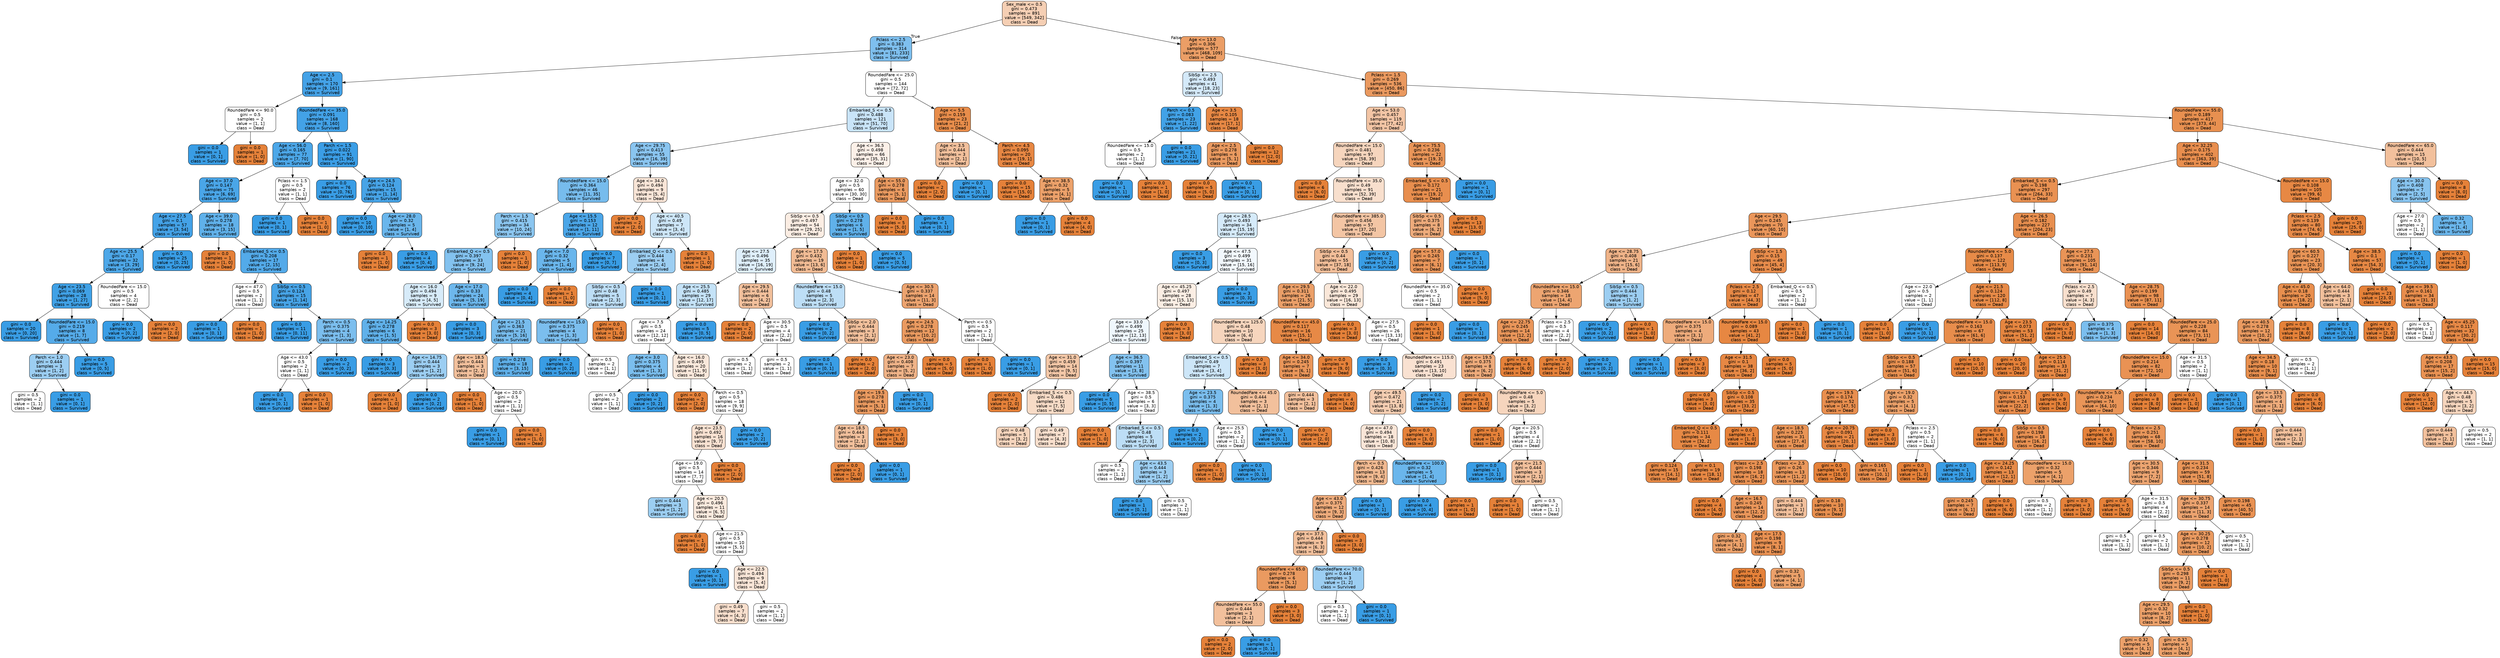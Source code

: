 digraph Tree {
node [shape=box, style="filled, rounded", color="black", fontname=helvetica] ;
edge [fontname=helvetica] ;
0 [label="Sex_male <= 0.5\ngini = 0.473\nsamples = 891\nvalue = [549, 342]\nclass = Dead", fillcolor="#e5813960"] ;
1 [label="Pclass <= 2.5\ngini = 0.383\nsamples = 314\nvalue = [81, 233]\nclass = Survived", fillcolor="#399de5a6"] ;
0 -> 1 [labeldistance=2.5, labelangle=45, headlabel="True"] ;
2 [label="Age <= 2.5\ngini = 0.1\nsamples = 170\nvalue = [9, 161]\nclass = Survived", fillcolor="#399de5f1"] ;
1 -> 2 ;
3 [label="RoundedFare <= 90.0\ngini = 0.5\nsamples = 2\nvalue = [1, 1]\nclass = Dead", fillcolor="#e5813900"] ;
2 -> 3 ;
4 [label="gini = 0.0\nsamples = 1\nvalue = [0, 1]\nclass = Survived", fillcolor="#399de5ff"] ;
3 -> 4 ;
5 [label="gini = 0.0\nsamples = 1\nvalue = [1, 0]\nclass = Dead", fillcolor="#e58139ff"] ;
3 -> 5 ;
6 [label="RoundedFare <= 35.0\ngini = 0.091\nsamples = 168\nvalue = [8, 160]\nclass = Survived", fillcolor="#399de5f2"] ;
2 -> 6 ;
7 [label="Age <= 56.0\ngini = 0.165\nsamples = 77\nvalue = [7, 70]\nclass = Survived", fillcolor="#399de5e6"] ;
6 -> 7 ;
8 [label="Age <= 37.0\ngini = 0.147\nsamples = 75\nvalue = [6, 69]\nclass = Survived", fillcolor="#399de5e9"] ;
7 -> 8 ;
9 [label="Age <= 27.5\ngini = 0.1\nsamples = 57\nvalue = [3, 54]\nclass = Survived", fillcolor="#399de5f1"] ;
8 -> 9 ;
10 [label="Age <= 25.5\ngini = 0.17\nsamples = 32\nvalue = [3, 29]\nclass = Survived", fillcolor="#399de5e5"] ;
9 -> 10 ;
11 [label="Age <= 23.5\ngini = 0.069\nsamples = 28\nvalue = [1, 27]\nclass = Survived", fillcolor="#399de5f6"] ;
10 -> 11 ;
12 [label="gini = 0.0\nsamples = 20\nvalue = [0, 20]\nclass = Survived", fillcolor="#399de5ff"] ;
11 -> 12 ;
13 [label="RoundedFare <= 15.0\ngini = 0.219\nsamples = 8\nvalue = [1, 7]\nclass = Survived", fillcolor="#399de5db"] ;
11 -> 13 ;
14 [label="Parch <= 1.0\ngini = 0.444\nsamples = 3\nvalue = [1, 2]\nclass = Survived", fillcolor="#399de57f"] ;
13 -> 14 ;
15 [label="gini = 0.5\nsamples = 2\nvalue = [1, 1]\nclass = Dead", fillcolor="#e5813900"] ;
14 -> 15 ;
16 [label="gini = 0.0\nsamples = 1\nvalue = [0, 1]\nclass = Survived", fillcolor="#399de5ff"] ;
14 -> 16 ;
17 [label="gini = 0.0\nsamples = 5\nvalue = [0, 5]\nclass = Survived", fillcolor="#399de5ff"] ;
13 -> 17 ;
18 [label="RoundedFare <= 15.0\ngini = 0.5\nsamples = 4\nvalue = [2, 2]\nclass = Dead", fillcolor="#e5813900"] ;
10 -> 18 ;
19 [label="gini = 0.0\nsamples = 2\nvalue = [0, 2]\nclass = Survived", fillcolor="#399de5ff"] ;
18 -> 19 ;
20 [label="gini = 0.0\nsamples = 2\nvalue = [2, 0]\nclass = Dead", fillcolor="#e58139ff"] ;
18 -> 20 ;
21 [label="gini = 0.0\nsamples = 25\nvalue = [0, 25]\nclass = Survived", fillcolor="#399de5ff"] ;
9 -> 21 ;
22 [label="Age <= 39.0\ngini = 0.278\nsamples = 18\nvalue = [3, 15]\nclass = Survived", fillcolor="#399de5cc"] ;
8 -> 22 ;
23 [label="gini = 0.0\nsamples = 1\nvalue = [1, 0]\nclass = Dead", fillcolor="#e58139ff"] ;
22 -> 23 ;
24 [label="Embarked_S <= 0.5\ngini = 0.208\nsamples = 17\nvalue = [2, 15]\nclass = Survived", fillcolor="#399de5dd"] ;
22 -> 24 ;
25 [label="Age <= 47.0\ngini = 0.5\nsamples = 2\nvalue = [1, 1]\nclass = Dead", fillcolor="#e5813900"] ;
24 -> 25 ;
26 [label="gini = 0.0\nsamples = 1\nvalue = [0, 1]\nclass = Survived", fillcolor="#399de5ff"] ;
25 -> 26 ;
27 [label="gini = 0.0\nsamples = 1\nvalue = [1, 0]\nclass = Dead", fillcolor="#e58139ff"] ;
25 -> 27 ;
28 [label="SibSp <= 0.5\ngini = 0.124\nsamples = 15\nvalue = [1, 14]\nclass = Survived", fillcolor="#399de5ed"] ;
24 -> 28 ;
29 [label="gini = 0.0\nsamples = 11\nvalue = [0, 11]\nclass = Survived", fillcolor="#399de5ff"] ;
28 -> 29 ;
30 [label="Parch <= 0.5\ngini = 0.375\nsamples = 4\nvalue = [1, 3]\nclass = Survived", fillcolor="#399de5aa"] ;
28 -> 30 ;
31 [label="Age <= 43.0\ngini = 0.5\nsamples = 2\nvalue = [1, 1]\nclass = Dead", fillcolor="#e5813900"] ;
30 -> 31 ;
32 [label="gini = 0.0\nsamples = 1\nvalue = [0, 1]\nclass = Survived", fillcolor="#399de5ff"] ;
31 -> 32 ;
33 [label="gini = 0.0\nsamples = 1\nvalue = [1, 0]\nclass = Dead", fillcolor="#e58139ff"] ;
31 -> 33 ;
34 [label="gini = 0.0\nsamples = 2\nvalue = [0, 2]\nclass = Survived", fillcolor="#399de5ff"] ;
30 -> 34 ;
35 [label="Pclass <= 1.5\ngini = 0.5\nsamples = 2\nvalue = [1, 1]\nclass = Dead", fillcolor="#e5813900"] ;
7 -> 35 ;
36 [label="gini = 0.0\nsamples = 1\nvalue = [0, 1]\nclass = Survived", fillcolor="#399de5ff"] ;
35 -> 36 ;
37 [label="gini = 0.0\nsamples = 1\nvalue = [1, 0]\nclass = Dead", fillcolor="#e58139ff"] ;
35 -> 37 ;
38 [label="Parch <= 1.5\ngini = 0.022\nsamples = 91\nvalue = [1, 90]\nclass = Survived", fillcolor="#399de5fc"] ;
6 -> 38 ;
39 [label="gini = 0.0\nsamples = 76\nvalue = [0, 76]\nclass = Survived", fillcolor="#399de5ff"] ;
38 -> 39 ;
40 [label="Age <= 24.5\ngini = 0.124\nsamples = 15\nvalue = [1, 14]\nclass = Survived", fillcolor="#399de5ed"] ;
38 -> 40 ;
41 [label="gini = 0.0\nsamples = 10\nvalue = [0, 10]\nclass = Survived", fillcolor="#399de5ff"] ;
40 -> 41 ;
42 [label="Age <= 28.0\ngini = 0.32\nsamples = 5\nvalue = [1, 4]\nclass = Survived", fillcolor="#399de5bf"] ;
40 -> 42 ;
43 [label="gini = 0.0\nsamples = 1\nvalue = [1, 0]\nclass = Dead", fillcolor="#e58139ff"] ;
42 -> 43 ;
44 [label="gini = 0.0\nsamples = 4\nvalue = [0, 4]\nclass = Survived", fillcolor="#399de5ff"] ;
42 -> 44 ;
45 [label="RoundedFare <= 25.0\ngini = 0.5\nsamples = 144\nvalue = [72, 72]\nclass = Dead", fillcolor="#e5813900"] ;
1 -> 45 ;
46 [label="Embarked_S <= 0.5\ngini = 0.488\nsamples = 121\nvalue = [51, 70]\nclass = Survived", fillcolor="#399de545"] ;
45 -> 46 ;
47 [label="Age <= 29.75\ngini = 0.413\nsamples = 55\nvalue = [16, 39]\nclass = Survived", fillcolor="#399de596"] ;
46 -> 47 ;
48 [label="RoundedFare <= 15.0\ngini = 0.364\nsamples = 46\nvalue = [11, 35]\nclass = Survived", fillcolor="#399de5af"] ;
47 -> 48 ;
49 [label="Parch <= 1.5\ngini = 0.415\nsamples = 34\nvalue = [10, 24]\nclass = Survived", fillcolor="#399de595"] ;
48 -> 49 ;
50 [label="Embarked_Q <= 0.5\ngini = 0.397\nsamples = 33\nvalue = [9, 24]\nclass = Survived", fillcolor="#399de59f"] ;
49 -> 50 ;
51 [label="Age <= 16.0\ngini = 0.494\nsamples = 9\nvalue = [4, 5]\nclass = Survived", fillcolor="#399de533"] ;
50 -> 51 ;
52 [label="Age <= 14.25\ngini = 0.278\nsamples = 6\nvalue = [1, 5]\nclass = Survived", fillcolor="#399de5cc"] ;
51 -> 52 ;
53 [label="gini = 0.0\nsamples = 3\nvalue = [0, 3]\nclass = Survived", fillcolor="#399de5ff"] ;
52 -> 53 ;
54 [label="Age <= 14.75\ngini = 0.444\nsamples = 3\nvalue = [1, 2]\nclass = Survived", fillcolor="#399de57f"] ;
52 -> 54 ;
55 [label="gini = 0.0\nsamples = 1\nvalue = [1, 0]\nclass = Dead", fillcolor="#e58139ff"] ;
54 -> 55 ;
56 [label="gini = 0.0\nsamples = 2\nvalue = [0, 2]\nclass = Survived", fillcolor="#399de5ff"] ;
54 -> 56 ;
57 [label="gini = 0.0\nsamples = 3\nvalue = [3, 0]\nclass = Dead", fillcolor="#e58139ff"] ;
51 -> 57 ;
58 [label="Age <= 17.0\ngini = 0.33\nsamples = 24\nvalue = [5, 19]\nclass = Survived", fillcolor="#399de5bc"] ;
50 -> 58 ;
59 [label="gini = 0.0\nsamples = 3\nvalue = [0, 3]\nclass = Survived", fillcolor="#399de5ff"] ;
58 -> 59 ;
60 [label="Age <= 21.5\ngini = 0.363\nsamples = 21\nvalue = [5, 16]\nclass = Survived", fillcolor="#399de5af"] ;
58 -> 60 ;
61 [label="Age <= 18.5\ngini = 0.444\nsamples = 3\nvalue = [2, 1]\nclass = Dead", fillcolor="#e581397f"] ;
60 -> 61 ;
62 [label="gini = 0.0\nsamples = 1\nvalue = [1, 0]\nclass = Dead", fillcolor="#e58139ff"] ;
61 -> 62 ;
63 [label="Age <= 20.0\ngini = 0.5\nsamples = 2\nvalue = [1, 1]\nclass = Dead", fillcolor="#e5813900"] ;
61 -> 63 ;
64 [label="gini = 0.0\nsamples = 1\nvalue = [0, 1]\nclass = Survived", fillcolor="#399de5ff"] ;
63 -> 64 ;
65 [label="gini = 0.0\nsamples = 1\nvalue = [1, 0]\nclass = Dead", fillcolor="#e58139ff"] ;
63 -> 65 ;
66 [label="gini = 0.278\nsamples = 18\nvalue = [3, 15]\nclass = Survived", fillcolor="#399de5cc"] ;
60 -> 66 ;
67 [label="gini = 0.0\nsamples = 1\nvalue = [1, 0]\nclass = Dead", fillcolor="#e58139ff"] ;
49 -> 67 ;
68 [label="Age <= 15.5\ngini = 0.153\nsamples = 12\nvalue = [1, 11]\nclass = Survived", fillcolor="#399de5e8"] ;
48 -> 68 ;
69 [label="Age <= 7.0\ngini = 0.32\nsamples = 5\nvalue = [1, 4]\nclass = Survived", fillcolor="#399de5bf"] ;
68 -> 69 ;
70 [label="gini = 0.0\nsamples = 4\nvalue = [0, 4]\nclass = Survived", fillcolor="#399de5ff"] ;
69 -> 70 ;
71 [label="gini = 0.0\nsamples = 1\nvalue = [1, 0]\nclass = Dead", fillcolor="#e58139ff"] ;
69 -> 71 ;
72 [label="gini = 0.0\nsamples = 7\nvalue = [0, 7]\nclass = Survived", fillcolor="#399de5ff"] ;
68 -> 72 ;
73 [label="Age <= 34.0\ngini = 0.494\nsamples = 9\nvalue = [5, 4]\nclass = Dead", fillcolor="#e5813933"] ;
47 -> 73 ;
74 [label="gini = 0.0\nsamples = 2\nvalue = [2, 0]\nclass = Dead", fillcolor="#e58139ff"] ;
73 -> 74 ;
75 [label="Age <= 40.5\ngini = 0.49\nsamples = 7\nvalue = [3, 4]\nclass = Survived", fillcolor="#399de540"] ;
73 -> 75 ;
76 [label="Embarked_Q <= 0.5\ngini = 0.444\nsamples = 6\nvalue = [2, 4]\nclass = Survived", fillcolor="#399de57f"] ;
75 -> 76 ;
77 [label="SibSp <= 0.5\ngini = 0.48\nsamples = 5\nvalue = [2, 3]\nclass = Survived", fillcolor="#399de555"] ;
76 -> 77 ;
78 [label="RoundedFare <= 15.0\ngini = 0.375\nsamples = 4\nvalue = [1, 3]\nclass = Survived", fillcolor="#399de5aa"] ;
77 -> 78 ;
79 [label="gini = 0.0\nsamples = 2\nvalue = [0, 2]\nclass = Survived", fillcolor="#399de5ff"] ;
78 -> 79 ;
80 [label="gini = 0.5\nsamples = 2\nvalue = [1, 1]\nclass = Dead", fillcolor="#e5813900"] ;
78 -> 80 ;
81 [label="gini = 0.0\nsamples = 1\nvalue = [1, 0]\nclass = Dead", fillcolor="#e58139ff"] ;
77 -> 81 ;
82 [label="gini = 0.0\nsamples = 1\nvalue = [0, 1]\nclass = Survived", fillcolor="#399de5ff"] ;
76 -> 82 ;
83 [label="gini = 0.0\nsamples = 1\nvalue = [1, 0]\nclass = Dead", fillcolor="#e58139ff"] ;
75 -> 83 ;
84 [label="Age <= 36.5\ngini = 0.498\nsamples = 66\nvalue = [35, 31]\nclass = Dead", fillcolor="#e581391d"] ;
46 -> 84 ;
85 [label="Age <= 32.0\ngini = 0.5\nsamples = 60\nvalue = [30, 30]\nclass = Dead", fillcolor="#e5813900"] ;
84 -> 85 ;
86 [label="SibSp <= 0.5\ngini = 0.497\nsamples = 54\nvalue = [29, 25]\nclass = Dead", fillcolor="#e5813923"] ;
85 -> 86 ;
87 [label="Age <= 27.5\ngini = 0.496\nsamples = 35\nvalue = [16, 19]\nclass = Survived", fillcolor="#399de528"] ;
86 -> 87 ;
88 [label="Age <= 25.5\ngini = 0.485\nsamples = 29\nvalue = [12, 17]\nclass = Survived", fillcolor="#399de54b"] ;
87 -> 88 ;
89 [label="Age <= 7.5\ngini = 0.5\nsamples = 24\nvalue = [12, 12]\nclass = Dead", fillcolor="#e5813900"] ;
88 -> 89 ;
90 [label="Age <= 3.0\ngini = 0.375\nsamples = 4\nvalue = [1, 3]\nclass = Survived", fillcolor="#399de5aa"] ;
89 -> 90 ;
91 [label="gini = 0.5\nsamples = 2\nvalue = [1, 1]\nclass = Dead", fillcolor="#e5813900"] ;
90 -> 91 ;
92 [label="gini = 0.0\nsamples = 2\nvalue = [0, 2]\nclass = Survived", fillcolor="#399de5ff"] ;
90 -> 92 ;
93 [label="Age <= 16.0\ngini = 0.495\nsamples = 20\nvalue = [11, 9]\nclass = Dead", fillcolor="#e581392e"] ;
89 -> 93 ;
94 [label="gini = 0.0\nsamples = 2\nvalue = [2, 0]\nclass = Dead", fillcolor="#e58139ff"] ;
93 -> 94 ;
95 [label="Parch <= 0.5\ngini = 0.5\nsamples = 18\nvalue = [9, 9]\nclass = Dead", fillcolor="#e5813900"] ;
93 -> 95 ;
96 [label="Age <= 23.5\ngini = 0.492\nsamples = 16\nvalue = [9, 7]\nclass = Dead", fillcolor="#e5813939"] ;
95 -> 96 ;
97 [label="Age <= 19.0\ngini = 0.5\nsamples = 14\nvalue = [7, 7]\nclass = Dead", fillcolor="#e5813900"] ;
96 -> 97 ;
98 [label="gini = 0.444\nsamples = 3\nvalue = [1, 2]\nclass = Survived", fillcolor="#399de57f"] ;
97 -> 98 ;
99 [label="Age <= 20.5\ngini = 0.496\nsamples = 11\nvalue = [6, 5]\nclass = Dead", fillcolor="#e581392a"] ;
97 -> 99 ;
100 [label="gini = 0.0\nsamples = 1\nvalue = [1, 0]\nclass = Dead", fillcolor="#e58139ff"] ;
99 -> 100 ;
101 [label="Age <= 21.5\ngini = 0.5\nsamples = 10\nvalue = [5, 5]\nclass = Dead", fillcolor="#e5813900"] ;
99 -> 101 ;
102 [label="gini = 0.0\nsamples = 1\nvalue = [0, 1]\nclass = Survived", fillcolor="#399de5ff"] ;
101 -> 102 ;
103 [label="Age <= 22.5\ngini = 0.494\nsamples = 9\nvalue = [5, 4]\nclass = Dead", fillcolor="#e5813933"] ;
101 -> 103 ;
104 [label="gini = 0.49\nsamples = 7\nvalue = [4, 3]\nclass = Dead", fillcolor="#e5813940"] ;
103 -> 104 ;
105 [label="gini = 0.5\nsamples = 2\nvalue = [1, 1]\nclass = Dead", fillcolor="#e5813900"] ;
103 -> 105 ;
106 [label="gini = 0.0\nsamples = 2\nvalue = [2, 0]\nclass = Dead", fillcolor="#e58139ff"] ;
96 -> 106 ;
107 [label="gini = 0.0\nsamples = 2\nvalue = [0, 2]\nclass = Survived", fillcolor="#399de5ff"] ;
95 -> 107 ;
108 [label="gini = 0.0\nsamples = 5\nvalue = [0, 5]\nclass = Survived", fillcolor="#399de5ff"] ;
88 -> 108 ;
109 [label="Age <= 29.5\ngini = 0.444\nsamples = 6\nvalue = [4, 2]\nclass = Dead", fillcolor="#e581397f"] ;
87 -> 109 ;
110 [label="gini = 0.0\nsamples = 2\nvalue = [2, 0]\nclass = Dead", fillcolor="#e58139ff"] ;
109 -> 110 ;
111 [label="Age <= 30.5\ngini = 0.5\nsamples = 4\nvalue = [2, 2]\nclass = Dead", fillcolor="#e5813900"] ;
109 -> 111 ;
112 [label="gini = 0.5\nsamples = 2\nvalue = [1, 1]\nclass = Dead", fillcolor="#e5813900"] ;
111 -> 112 ;
113 [label="gini = 0.5\nsamples = 2\nvalue = [1, 1]\nclass = Dead", fillcolor="#e5813900"] ;
111 -> 113 ;
114 [label="Age <= 17.5\ngini = 0.432\nsamples = 19\nvalue = [13, 6]\nclass = Dead", fillcolor="#e5813989"] ;
86 -> 114 ;
115 [label="RoundedFare <= 15.0\ngini = 0.48\nsamples = 5\nvalue = [2, 3]\nclass = Survived", fillcolor="#399de555"] ;
114 -> 115 ;
116 [label="gini = 0.0\nsamples = 2\nvalue = [0, 2]\nclass = Survived", fillcolor="#399de5ff"] ;
115 -> 116 ;
117 [label="SibSp <= 2.0\ngini = 0.444\nsamples = 3\nvalue = [2, 1]\nclass = Dead", fillcolor="#e581397f"] ;
115 -> 117 ;
118 [label="gini = 0.0\nsamples = 1\nvalue = [0, 1]\nclass = Survived", fillcolor="#399de5ff"] ;
117 -> 118 ;
119 [label="gini = 0.0\nsamples = 2\nvalue = [2, 0]\nclass = Dead", fillcolor="#e58139ff"] ;
117 -> 119 ;
120 [label="Age <= 30.5\ngini = 0.337\nsamples = 14\nvalue = [11, 3]\nclass = Dead", fillcolor="#e58139b9"] ;
114 -> 120 ;
121 [label="Age <= 24.5\ngini = 0.278\nsamples = 12\nvalue = [10, 2]\nclass = Dead", fillcolor="#e58139cc"] ;
120 -> 121 ;
122 [label="Age <= 23.0\ngini = 0.408\nsamples = 7\nvalue = [5, 2]\nclass = Dead", fillcolor="#e5813999"] ;
121 -> 122 ;
123 [label="Age <= 19.5\ngini = 0.278\nsamples = 6\nvalue = [5, 1]\nclass = Dead", fillcolor="#e58139cc"] ;
122 -> 123 ;
124 [label="Age <= 18.5\ngini = 0.444\nsamples = 3\nvalue = [2, 1]\nclass = Dead", fillcolor="#e581397f"] ;
123 -> 124 ;
125 [label="gini = 0.0\nsamples = 2\nvalue = [2, 0]\nclass = Dead", fillcolor="#e58139ff"] ;
124 -> 125 ;
126 [label="gini = 0.0\nsamples = 1\nvalue = [0, 1]\nclass = Survived", fillcolor="#399de5ff"] ;
124 -> 126 ;
127 [label="gini = 0.0\nsamples = 3\nvalue = [3, 0]\nclass = Dead", fillcolor="#e58139ff"] ;
123 -> 127 ;
128 [label="gini = 0.0\nsamples = 1\nvalue = [0, 1]\nclass = Survived", fillcolor="#399de5ff"] ;
122 -> 128 ;
129 [label="gini = 0.0\nsamples = 5\nvalue = [5, 0]\nclass = Dead", fillcolor="#e58139ff"] ;
121 -> 129 ;
130 [label="Parch <= 0.5\ngini = 0.5\nsamples = 2\nvalue = [1, 1]\nclass = Dead", fillcolor="#e5813900"] ;
120 -> 130 ;
131 [label="gini = 0.0\nsamples = 1\nvalue = [1, 0]\nclass = Dead", fillcolor="#e58139ff"] ;
130 -> 131 ;
132 [label="gini = 0.0\nsamples = 1\nvalue = [0, 1]\nclass = Survived", fillcolor="#399de5ff"] ;
130 -> 132 ;
133 [label="SibSp <= 0.5\ngini = 0.278\nsamples = 6\nvalue = [1, 5]\nclass = Survived", fillcolor="#399de5cc"] ;
85 -> 133 ;
134 [label="gini = 0.0\nsamples = 1\nvalue = [1, 0]\nclass = Dead", fillcolor="#e58139ff"] ;
133 -> 134 ;
135 [label="gini = 0.0\nsamples = 5\nvalue = [0, 5]\nclass = Survived", fillcolor="#399de5ff"] ;
133 -> 135 ;
136 [label="Age <= 55.0\ngini = 0.278\nsamples = 6\nvalue = [5, 1]\nclass = Dead", fillcolor="#e58139cc"] ;
84 -> 136 ;
137 [label="gini = 0.0\nsamples = 5\nvalue = [5, 0]\nclass = Dead", fillcolor="#e58139ff"] ;
136 -> 137 ;
138 [label="gini = 0.0\nsamples = 1\nvalue = [0, 1]\nclass = Survived", fillcolor="#399de5ff"] ;
136 -> 138 ;
139 [label="Age <= 5.5\ngini = 0.159\nsamples = 23\nvalue = [21, 2]\nclass = Dead", fillcolor="#e58139e7"] ;
45 -> 139 ;
140 [label="Age <= 3.5\ngini = 0.444\nsamples = 3\nvalue = [2, 1]\nclass = Dead", fillcolor="#e581397f"] ;
139 -> 140 ;
141 [label="gini = 0.0\nsamples = 2\nvalue = [2, 0]\nclass = Dead", fillcolor="#e58139ff"] ;
140 -> 141 ;
142 [label="gini = 0.0\nsamples = 1\nvalue = [0, 1]\nclass = Survived", fillcolor="#399de5ff"] ;
140 -> 142 ;
143 [label="Parch <= 4.5\ngini = 0.095\nsamples = 20\nvalue = [19, 1]\nclass = Dead", fillcolor="#e58139f2"] ;
139 -> 143 ;
144 [label="gini = 0.0\nsamples = 15\nvalue = [15, 0]\nclass = Dead", fillcolor="#e58139ff"] ;
143 -> 144 ;
145 [label="Age <= 38.5\ngini = 0.32\nsamples = 5\nvalue = [4, 1]\nclass = Dead", fillcolor="#e58139bf"] ;
143 -> 145 ;
146 [label="gini = 0.0\nsamples = 1\nvalue = [0, 1]\nclass = Survived", fillcolor="#399de5ff"] ;
145 -> 146 ;
147 [label="gini = 0.0\nsamples = 4\nvalue = [4, 0]\nclass = Dead", fillcolor="#e58139ff"] ;
145 -> 147 ;
148 [label="Age <= 13.0\ngini = 0.306\nsamples = 577\nvalue = [468, 109]\nclass = Dead", fillcolor="#e58139c4"] ;
0 -> 148 [labeldistance=2.5, labelangle=-45, headlabel="False"] ;
149 [label="SibSp <= 2.5\ngini = 0.493\nsamples = 41\nvalue = [18, 23]\nclass = Survived", fillcolor="#399de537"] ;
148 -> 149 ;
150 [label="Parch <= 0.5\ngini = 0.083\nsamples = 23\nvalue = [1, 22]\nclass = Survived", fillcolor="#399de5f3"] ;
149 -> 150 ;
151 [label="RoundedFare <= 15.0\ngini = 0.5\nsamples = 2\nvalue = [1, 1]\nclass = Dead", fillcolor="#e5813900"] ;
150 -> 151 ;
152 [label="gini = 0.0\nsamples = 1\nvalue = [0, 1]\nclass = Survived", fillcolor="#399de5ff"] ;
151 -> 152 ;
153 [label="gini = 0.0\nsamples = 1\nvalue = [1, 0]\nclass = Dead", fillcolor="#e58139ff"] ;
151 -> 153 ;
154 [label="gini = 0.0\nsamples = 21\nvalue = [0, 21]\nclass = Survived", fillcolor="#399de5ff"] ;
150 -> 154 ;
155 [label="Age <= 3.5\ngini = 0.105\nsamples = 18\nvalue = [17, 1]\nclass = Dead", fillcolor="#e58139f0"] ;
149 -> 155 ;
156 [label="Age <= 2.5\ngini = 0.278\nsamples = 6\nvalue = [5, 1]\nclass = Dead", fillcolor="#e58139cc"] ;
155 -> 156 ;
157 [label="gini = 0.0\nsamples = 5\nvalue = [5, 0]\nclass = Dead", fillcolor="#e58139ff"] ;
156 -> 157 ;
158 [label="gini = 0.0\nsamples = 1\nvalue = [0, 1]\nclass = Survived", fillcolor="#399de5ff"] ;
156 -> 158 ;
159 [label="gini = 0.0\nsamples = 12\nvalue = [12, 0]\nclass = Dead", fillcolor="#e58139ff"] ;
155 -> 159 ;
160 [label="Pclass <= 1.5\ngini = 0.269\nsamples = 536\nvalue = [450, 86]\nclass = Dead", fillcolor="#e58139ce"] ;
148 -> 160 ;
161 [label="Age <= 53.0\ngini = 0.457\nsamples = 119\nvalue = [77, 42]\nclass = Dead", fillcolor="#e5813974"] ;
160 -> 161 ;
162 [label="RoundedFare <= 15.0\ngini = 0.481\nsamples = 97\nvalue = [58, 39]\nclass = Dead", fillcolor="#e5813954"] ;
161 -> 162 ;
163 [label="gini = 0.0\nsamples = 6\nvalue = [6, 0]\nclass = Dead", fillcolor="#e58139ff"] ;
162 -> 163 ;
164 [label="RoundedFare <= 35.0\ngini = 0.49\nsamples = 91\nvalue = [52, 39]\nclass = Dead", fillcolor="#e5813940"] ;
162 -> 164 ;
165 [label="Age <= 28.5\ngini = 0.493\nsamples = 34\nvalue = [15, 19]\nclass = Survived", fillcolor="#399de536"] ;
164 -> 165 ;
166 [label="gini = 0.0\nsamples = 3\nvalue = [0, 3]\nclass = Survived", fillcolor="#399de5ff"] ;
165 -> 166 ;
167 [label="Age <= 47.5\ngini = 0.499\nsamples = 31\nvalue = [15, 16]\nclass = Survived", fillcolor="#399de510"] ;
165 -> 167 ;
168 [label="Age <= 45.25\ngini = 0.497\nsamples = 28\nvalue = [15, 13]\nclass = Dead", fillcolor="#e5813922"] ;
167 -> 168 ;
169 [label="Age <= 33.0\ngini = 0.499\nsamples = 25\nvalue = [12, 13]\nclass = Survived", fillcolor="#399de514"] ;
168 -> 169 ;
170 [label="Age <= 31.0\ngini = 0.459\nsamples = 14\nvalue = [9, 5]\nclass = Dead", fillcolor="#e5813971"] ;
169 -> 170 ;
171 [label="gini = 0.0\nsamples = 2\nvalue = [2, 0]\nclass = Dead", fillcolor="#e58139ff"] ;
170 -> 171 ;
172 [label="Embarked_S <= 0.5\ngini = 0.486\nsamples = 12\nvalue = [7, 5]\nclass = Dead", fillcolor="#e5813949"] ;
170 -> 172 ;
173 [label="gini = 0.48\nsamples = 5\nvalue = [3, 2]\nclass = Dead", fillcolor="#e5813955"] ;
172 -> 173 ;
174 [label="gini = 0.49\nsamples = 7\nvalue = [4, 3]\nclass = Dead", fillcolor="#e5813940"] ;
172 -> 174 ;
175 [label="Age <= 36.5\ngini = 0.397\nsamples = 11\nvalue = [3, 8]\nclass = Survived", fillcolor="#399de59f"] ;
169 -> 175 ;
176 [label="gini = 0.0\nsamples = 5\nvalue = [0, 5]\nclass = Survived", fillcolor="#399de5ff"] ;
175 -> 176 ;
177 [label="Age <= 38.5\ngini = 0.5\nsamples = 6\nvalue = [3, 3]\nclass = Dead", fillcolor="#e5813900"] ;
175 -> 177 ;
178 [label="gini = 0.0\nsamples = 1\nvalue = [1, 0]\nclass = Dead", fillcolor="#e58139ff"] ;
177 -> 178 ;
179 [label="Embarked_S <= 0.5\ngini = 0.48\nsamples = 5\nvalue = [2, 3]\nclass = Survived", fillcolor="#399de555"] ;
177 -> 179 ;
180 [label="gini = 0.5\nsamples = 2\nvalue = [1, 1]\nclass = Dead", fillcolor="#e5813900"] ;
179 -> 180 ;
181 [label="Age <= 43.5\ngini = 0.444\nsamples = 3\nvalue = [1, 2]\nclass = Survived", fillcolor="#399de57f"] ;
179 -> 181 ;
182 [label="gini = 0.0\nsamples = 1\nvalue = [0, 1]\nclass = Survived", fillcolor="#399de5ff"] ;
181 -> 182 ;
183 [label="gini = 0.5\nsamples = 2\nvalue = [1, 1]\nclass = Dead", fillcolor="#e5813900"] ;
181 -> 183 ;
184 [label="gini = 0.0\nsamples = 3\nvalue = [3, 0]\nclass = Dead", fillcolor="#e58139ff"] ;
168 -> 184 ;
185 [label="gini = 0.0\nsamples = 3\nvalue = [0, 3]\nclass = Survived", fillcolor="#399de5ff"] ;
167 -> 185 ;
186 [label="RoundedFare <= 385.0\ngini = 0.456\nsamples = 57\nvalue = [37, 20]\nclass = Dead", fillcolor="#e5813975"] ;
164 -> 186 ;
187 [label="SibSp <= 0.5\ngini = 0.44\nsamples = 55\nvalue = [37, 18]\nclass = Dead", fillcolor="#e5813983"] ;
186 -> 187 ;
188 [label="Age <= 29.5\ngini = 0.311\nsamples = 26\nvalue = [21, 5]\nclass = Dead", fillcolor="#e58139c2"] ;
187 -> 188 ;
189 [label="RoundedFare <= 125.0\ngini = 0.48\nsamples = 10\nvalue = [6, 4]\nclass = Dead", fillcolor="#e5813955"] ;
188 -> 189 ;
190 [label="Embarked_S <= 0.5\ngini = 0.49\nsamples = 7\nvalue = [3, 4]\nclass = Survived", fillcolor="#399de540"] ;
189 -> 190 ;
191 [label="Age <= 23.5\ngini = 0.375\nsamples = 4\nvalue = [1, 3]\nclass = Survived", fillcolor="#399de5aa"] ;
190 -> 191 ;
192 [label="gini = 0.0\nsamples = 2\nvalue = [0, 2]\nclass = Survived", fillcolor="#399de5ff"] ;
191 -> 192 ;
193 [label="Age <= 25.5\ngini = 0.5\nsamples = 2\nvalue = [1, 1]\nclass = Dead", fillcolor="#e5813900"] ;
191 -> 193 ;
194 [label="gini = 0.0\nsamples = 1\nvalue = [1, 0]\nclass = Dead", fillcolor="#e58139ff"] ;
193 -> 194 ;
195 [label="gini = 0.0\nsamples = 1\nvalue = [0, 1]\nclass = Survived", fillcolor="#399de5ff"] ;
193 -> 195 ;
196 [label="RoundedFare <= 45.0\ngini = 0.444\nsamples = 3\nvalue = [2, 1]\nclass = Dead", fillcolor="#e581397f"] ;
190 -> 196 ;
197 [label="gini = 0.0\nsamples = 1\nvalue = [0, 1]\nclass = Survived", fillcolor="#399de5ff"] ;
196 -> 197 ;
198 [label="gini = 0.0\nsamples = 2\nvalue = [2, 0]\nclass = Dead", fillcolor="#e58139ff"] ;
196 -> 198 ;
199 [label="gini = 0.0\nsamples = 3\nvalue = [3, 0]\nclass = Dead", fillcolor="#e58139ff"] ;
189 -> 199 ;
200 [label="RoundedFare <= 45.0\ngini = 0.117\nsamples = 16\nvalue = [15, 1]\nclass = Dead", fillcolor="#e58139ee"] ;
188 -> 200 ;
201 [label="Age <= 34.0\ngini = 0.245\nsamples = 7\nvalue = [6, 1]\nclass = Dead", fillcolor="#e58139d4"] ;
200 -> 201 ;
202 [label="gini = 0.444\nsamples = 3\nvalue = [2, 1]\nclass = Dead", fillcolor="#e581397f"] ;
201 -> 202 ;
203 [label="gini = 0.0\nsamples = 4\nvalue = [4, 0]\nclass = Dead", fillcolor="#e58139ff"] ;
201 -> 203 ;
204 [label="gini = 0.0\nsamples = 9\nvalue = [9, 0]\nclass = Dead", fillcolor="#e58139ff"] ;
200 -> 204 ;
205 [label="Age <= 22.0\ngini = 0.495\nsamples = 29\nvalue = [16, 13]\nclass = Dead", fillcolor="#e5813930"] ;
187 -> 205 ;
206 [label="gini = 0.0\nsamples = 3\nvalue = [3, 0]\nclass = Dead", fillcolor="#e58139ff"] ;
205 -> 206 ;
207 [label="Age <= 27.5\ngini = 0.5\nsamples = 26\nvalue = [13, 13]\nclass = Dead", fillcolor="#e5813900"] ;
205 -> 207 ;
208 [label="gini = 0.0\nsamples = 3\nvalue = [0, 3]\nclass = Survived", fillcolor="#399de5ff"] ;
207 -> 208 ;
209 [label="RoundedFare <= 115.0\ngini = 0.491\nsamples = 23\nvalue = [13, 10]\nclass = Dead", fillcolor="#e581393b"] ;
207 -> 209 ;
210 [label="Age <= 49.5\ngini = 0.472\nsamples = 21\nvalue = [13, 8]\nclass = Dead", fillcolor="#e5813962"] ;
209 -> 210 ;
211 [label="Age <= 47.0\ngini = 0.494\nsamples = 18\nvalue = [10, 8]\nclass = Dead", fillcolor="#e5813933"] ;
210 -> 211 ;
212 [label="Parch <= 0.5\ngini = 0.426\nsamples = 13\nvalue = [9, 4]\nclass = Dead", fillcolor="#e581398e"] ;
211 -> 212 ;
213 [label="Age <= 43.0\ngini = 0.375\nsamples = 12\nvalue = [9, 3]\nclass = Dead", fillcolor="#e58139aa"] ;
212 -> 213 ;
214 [label="Age <= 37.5\ngini = 0.444\nsamples = 9\nvalue = [6, 3]\nclass = Dead", fillcolor="#e581397f"] ;
213 -> 214 ;
215 [label="RoundedFare <= 65.0\ngini = 0.278\nsamples = 6\nvalue = [5, 1]\nclass = Dead", fillcolor="#e58139cc"] ;
214 -> 215 ;
216 [label="RoundedFare <= 55.0\ngini = 0.444\nsamples = 3\nvalue = [2, 1]\nclass = Dead", fillcolor="#e581397f"] ;
215 -> 216 ;
217 [label="gini = 0.0\nsamples = 2\nvalue = [2, 0]\nclass = Dead", fillcolor="#e58139ff"] ;
216 -> 217 ;
218 [label="gini = 0.0\nsamples = 1\nvalue = [0, 1]\nclass = Survived", fillcolor="#399de5ff"] ;
216 -> 218 ;
219 [label="gini = 0.0\nsamples = 3\nvalue = [3, 0]\nclass = Dead", fillcolor="#e58139ff"] ;
215 -> 219 ;
220 [label="RoundedFare <= 70.0\ngini = 0.444\nsamples = 3\nvalue = [1, 2]\nclass = Survived", fillcolor="#399de57f"] ;
214 -> 220 ;
221 [label="gini = 0.5\nsamples = 2\nvalue = [1, 1]\nclass = Dead", fillcolor="#e5813900"] ;
220 -> 221 ;
222 [label="gini = 0.0\nsamples = 1\nvalue = [0, 1]\nclass = Survived", fillcolor="#399de5ff"] ;
220 -> 222 ;
223 [label="gini = 0.0\nsamples = 3\nvalue = [3, 0]\nclass = Dead", fillcolor="#e58139ff"] ;
213 -> 223 ;
224 [label="gini = 0.0\nsamples = 1\nvalue = [0, 1]\nclass = Survived", fillcolor="#399de5ff"] ;
212 -> 224 ;
225 [label="RoundedFare <= 100.0\ngini = 0.32\nsamples = 5\nvalue = [1, 4]\nclass = Survived", fillcolor="#399de5bf"] ;
211 -> 225 ;
226 [label="gini = 0.0\nsamples = 4\nvalue = [0, 4]\nclass = Survived", fillcolor="#399de5ff"] ;
225 -> 226 ;
227 [label="gini = 0.0\nsamples = 1\nvalue = [1, 0]\nclass = Dead", fillcolor="#e58139ff"] ;
225 -> 227 ;
228 [label="gini = 0.0\nsamples = 3\nvalue = [3, 0]\nclass = Dead", fillcolor="#e58139ff"] ;
210 -> 228 ;
229 [label="gini = 0.0\nsamples = 2\nvalue = [0, 2]\nclass = Survived", fillcolor="#399de5ff"] ;
209 -> 229 ;
230 [label="gini = 0.0\nsamples = 2\nvalue = [0, 2]\nclass = Survived", fillcolor="#399de5ff"] ;
186 -> 230 ;
231 [label="Age <= 75.5\ngini = 0.236\nsamples = 22\nvalue = [19, 3]\nclass = Dead", fillcolor="#e58139d7"] ;
161 -> 231 ;
232 [label="Embarked_S <= 0.5\ngini = 0.172\nsamples = 21\nvalue = [19, 2]\nclass = Dead", fillcolor="#e58139e4"] ;
231 -> 232 ;
233 [label="SibSp <= 0.5\ngini = 0.375\nsamples = 8\nvalue = [6, 2]\nclass = Dead", fillcolor="#e58139aa"] ;
232 -> 233 ;
234 [label="Age <= 57.0\ngini = 0.245\nsamples = 7\nvalue = [6, 1]\nclass = Dead", fillcolor="#e58139d4"] ;
233 -> 234 ;
235 [label="RoundedFare <= 35.0\ngini = 0.5\nsamples = 2\nvalue = [1, 1]\nclass = Dead", fillcolor="#e5813900"] ;
234 -> 235 ;
236 [label="gini = 0.0\nsamples = 1\nvalue = [1, 0]\nclass = Dead", fillcolor="#e58139ff"] ;
235 -> 236 ;
237 [label="gini = 0.0\nsamples = 1\nvalue = [0, 1]\nclass = Survived", fillcolor="#399de5ff"] ;
235 -> 237 ;
238 [label="gini = 0.0\nsamples = 5\nvalue = [5, 0]\nclass = Dead", fillcolor="#e58139ff"] ;
234 -> 238 ;
239 [label="gini = 0.0\nsamples = 1\nvalue = [0, 1]\nclass = Survived", fillcolor="#399de5ff"] ;
233 -> 239 ;
240 [label="gini = 0.0\nsamples = 13\nvalue = [13, 0]\nclass = Dead", fillcolor="#e58139ff"] ;
232 -> 240 ;
241 [label="gini = 0.0\nsamples = 1\nvalue = [0, 1]\nclass = Survived", fillcolor="#399de5ff"] ;
231 -> 241 ;
242 [label="RoundedFare <= 55.0\ngini = 0.189\nsamples = 417\nvalue = [373, 44]\nclass = Dead", fillcolor="#e58139e1"] ;
160 -> 242 ;
243 [label="Age <= 32.25\ngini = 0.175\nsamples = 402\nvalue = [363, 39]\nclass = Dead", fillcolor="#e58139e4"] ;
242 -> 243 ;
244 [label="Embarked_S <= 0.5\ngini = 0.198\nsamples = 297\nvalue = [264, 33]\nclass = Dead", fillcolor="#e58139df"] ;
243 -> 244 ;
245 [label="Age <= 29.5\ngini = 0.245\nsamples = 70\nvalue = [60, 10]\nclass = Dead", fillcolor="#e58139d4"] ;
244 -> 245 ;
246 [label="Age <= 28.75\ngini = 0.408\nsamples = 21\nvalue = [15, 6]\nclass = Dead", fillcolor="#e5813999"] ;
245 -> 246 ;
247 [label="RoundedFare <= 15.0\ngini = 0.346\nsamples = 18\nvalue = [14, 4]\nclass = Dead", fillcolor="#e58139b6"] ;
246 -> 247 ;
248 [label="Age <= 22.75\ngini = 0.245\nsamples = 14\nvalue = [12, 2]\nclass = Dead", fillcolor="#e58139d4"] ;
247 -> 248 ;
249 [label="Age <= 19.5\ngini = 0.375\nsamples = 8\nvalue = [6, 2]\nclass = Dead", fillcolor="#e58139aa"] ;
248 -> 249 ;
250 [label="gini = 0.0\nsamples = 3\nvalue = [3, 0]\nclass = Dead", fillcolor="#e58139ff"] ;
249 -> 250 ;
251 [label="RoundedFare <= 5.0\ngini = 0.48\nsamples = 5\nvalue = [3, 2]\nclass = Dead", fillcolor="#e5813955"] ;
249 -> 251 ;
252 [label="gini = 0.0\nsamples = 1\nvalue = [1, 0]\nclass = Dead", fillcolor="#e58139ff"] ;
251 -> 252 ;
253 [label="Age <= 20.5\ngini = 0.5\nsamples = 4\nvalue = [2, 2]\nclass = Dead", fillcolor="#e5813900"] ;
251 -> 253 ;
254 [label="gini = 0.0\nsamples = 1\nvalue = [0, 1]\nclass = Survived", fillcolor="#399de5ff"] ;
253 -> 254 ;
255 [label="Age <= 21.5\ngini = 0.444\nsamples = 3\nvalue = [2, 1]\nclass = Dead", fillcolor="#e581397f"] ;
253 -> 255 ;
256 [label="gini = 0.0\nsamples = 1\nvalue = [1, 0]\nclass = Dead", fillcolor="#e58139ff"] ;
255 -> 256 ;
257 [label="gini = 0.5\nsamples = 2\nvalue = [1, 1]\nclass = Dead", fillcolor="#e5813900"] ;
255 -> 257 ;
258 [label="gini = 0.0\nsamples = 6\nvalue = [6, 0]\nclass = Dead", fillcolor="#e58139ff"] ;
248 -> 258 ;
259 [label="Pclass <= 2.5\ngini = 0.5\nsamples = 4\nvalue = [2, 2]\nclass = Dead", fillcolor="#e5813900"] ;
247 -> 259 ;
260 [label="gini = 0.0\nsamples = 2\nvalue = [2, 0]\nclass = Dead", fillcolor="#e58139ff"] ;
259 -> 260 ;
261 [label="gini = 0.0\nsamples = 2\nvalue = [0, 2]\nclass = Survived", fillcolor="#399de5ff"] ;
259 -> 261 ;
262 [label="SibSp <= 0.5\ngini = 0.444\nsamples = 3\nvalue = [1, 2]\nclass = Survived", fillcolor="#399de57f"] ;
246 -> 262 ;
263 [label="gini = 0.0\nsamples = 2\nvalue = [0, 2]\nclass = Survived", fillcolor="#399de5ff"] ;
262 -> 263 ;
264 [label="gini = 0.0\nsamples = 1\nvalue = [1, 0]\nclass = Dead", fillcolor="#e58139ff"] ;
262 -> 264 ;
265 [label="SibSp <= 1.5\ngini = 0.15\nsamples = 49\nvalue = [45, 4]\nclass = Dead", fillcolor="#e58139e8"] ;
245 -> 265 ;
266 [label="Pclass <= 2.5\ngini = 0.12\nsamples = 47\nvalue = [44, 3]\nclass = Dead", fillcolor="#e58139ee"] ;
265 -> 266 ;
267 [label="RoundedFare <= 15.0\ngini = 0.375\nsamples = 4\nvalue = [3, 1]\nclass = Dead", fillcolor="#e58139aa"] ;
266 -> 267 ;
268 [label="gini = 0.0\nsamples = 1\nvalue = [0, 1]\nclass = Survived", fillcolor="#399de5ff"] ;
267 -> 268 ;
269 [label="gini = 0.0\nsamples = 3\nvalue = [3, 0]\nclass = Dead", fillcolor="#e58139ff"] ;
267 -> 269 ;
270 [label="RoundedFare <= 15.0\ngini = 0.089\nsamples = 43\nvalue = [41, 2]\nclass = Dead", fillcolor="#e58139f3"] ;
266 -> 270 ;
271 [label="Age <= 31.5\ngini = 0.1\nsamples = 38\nvalue = [36, 2]\nclass = Dead", fillcolor="#e58139f1"] ;
270 -> 271 ;
272 [label="gini = 0.0\nsamples = 3\nvalue = [3, 0]\nclass = Dead", fillcolor="#e58139ff"] ;
271 -> 272 ;
273 [label="SibSp <= 0.5\ngini = 0.108\nsamples = 35\nvalue = [33, 2]\nclass = Dead", fillcolor="#e58139f0"] ;
271 -> 273 ;
274 [label="Embarked_Q <= 0.5\ngini = 0.111\nsamples = 34\nvalue = [32, 2]\nclass = Dead", fillcolor="#e58139ef"] ;
273 -> 274 ;
275 [label="gini = 0.124\nsamples = 15\nvalue = [14, 1]\nclass = Dead", fillcolor="#e58139ed"] ;
274 -> 275 ;
276 [label="gini = 0.1\nsamples = 19\nvalue = [18, 1]\nclass = Dead", fillcolor="#e58139f1"] ;
274 -> 276 ;
277 [label="gini = 0.0\nsamples = 1\nvalue = [1, 0]\nclass = Dead", fillcolor="#e58139ff"] ;
273 -> 277 ;
278 [label="gini = 0.0\nsamples = 5\nvalue = [5, 0]\nclass = Dead", fillcolor="#e58139ff"] ;
270 -> 278 ;
279 [label="Embarked_Q <= 0.5\ngini = 0.5\nsamples = 2\nvalue = [1, 1]\nclass = Dead", fillcolor="#e5813900"] ;
265 -> 279 ;
280 [label="gini = 0.0\nsamples = 1\nvalue = [1, 0]\nclass = Dead", fillcolor="#e58139ff"] ;
279 -> 280 ;
281 [label="gini = 0.0\nsamples = 1\nvalue = [0, 1]\nclass = Survived", fillcolor="#399de5ff"] ;
279 -> 281 ;
282 [label="Age <= 26.5\ngini = 0.182\nsamples = 227\nvalue = [204, 23]\nclass = Dead", fillcolor="#e58139e2"] ;
244 -> 282 ;
283 [label="RoundedFare <= 5.0\ngini = 0.137\nsamples = 122\nvalue = [113, 9]\nclass = Dead", fillcolor="#e58139eb"] ;
282 -> 283 ;
284 [label="Age <= 22.0\ngini = 0.5\nsamples = 2\nvalue = [1, 1]\nclass = Dead", fillcolor="#e5813900"] ;
283 -> 284 ;
285 [label="gini = 0.0\nsamples = 1\nvalue = [1, 0]\nclass = Dead", fillcolor="#e58139ff"] ;
284 -> 285 ;
286 [label="gini = 0.0\nsamples = 1\nvalue = [0, 1]\nclass = Survived", fillcolor="#399de5ff"] ;
284 -> 286 ;
287 [label="Age <= 21.5\ngini = 0.124\nsamples = 120\nvalue = [112, 8]\nclass = Dead", fillcolor="#e58139ed"] ;
283 -> 287 ;
288 [label="RoundedFare <= 15.0\ngini = 0.163\nsamples = 67\nvalue = [61, 6]\nclass = Dead", fillcolor="#e58139e6"] ;
287 -> 288 ;
289 [label="SibSp <= 0.5\ngini = 0.188\nsamples = 57\nvalue = [51, 6]\nclass = Dead", fillcolor="#e58139e1"] ;
288 -> 289 ;
290 [label="Age <= 19.5\ngini = 0.174\nsamples = 52\nvalue = [47, 5]\nclass = Dead", fillcolor="#e58139e4"] ;
289 -> 290 ;
291 [label="Age <= 18.5\ngini = 0.225\nsamples = 31\nvalue = [27, 4]\nclass = Dead", fillcolor="#e58139d9"] ;
290 -> 291 ;
292 [label="Pclass <= 2.5\ngini = 0.198\nsamples = 18\nvalue = [16, 2]\nclass = Dead", fillcolor="#e58139df"] ;
291 -> 292 ;
293 [label="gini = 0.0\nsamples = 4\nvalue = [4, 0]\nclass = Dead", fillcolor="#e58139ff"] ;
292 -> 293 ;
294 [label="Age <= 16.5\ngini = 0.245\nsamples = 14\nvalue = [12, 2]\nclass = Dead", fillcolor="#e58139d4"] ;
292 -> 294 ;
295 [label="gini = 0.32\nsamples = 5\nvalue = [4, 1]\nclass = Dead", fillcolor="#e58139bf"] ;
294 -> 295 ;
296 [label="Age <= 17.5\ngini = 0.198\nsamples = 9\nvalue = [8, 1]\nclass = Dead", fillcolor="#e58139df"] ;
294 -> 296 ;
297 [label="gini = 0.0\nsamples = 4\nvalue = [4, 0]\nclass = Dead", fillcolor="#e58139ff"] ;
296 -> 297 ;
298 [label="gini = 0.32\nsamples = 5\nvalue = [4, 1]\nclass = Dead", fillcolor="#e58139bf"] ;
296 -> 298 ;
299 [label="Pclass <= 2.5\ngini = 0.26\nsamples = 13\nvalue = [11, 2]\nclass = Dead", fillcolor="#e58139d1"] ;
291 -> 299 ;
300 [label="gini = 0.444\nsamples = 3\nvalue = [2, 1]\nclass = Dead", fillcolor="#e581397f"] ;
299 -> 300 ;
301 [label="gini = 0.18\nsamples = 10\nvalue = [9, 1]\nclass = Dead", fillcolor="#e58139e3"] ;
299 -> 301 ;
302 [label="Age <= 20.75\ngini = 0.091\nsamples = 21\nvalue = [20, 1]\nclass = Dead", fillcolor="#e58139f2"] ;
290 -> 302 ;
303 [label="gini = 0.0\nsamples = 10\nvalue = [10, 0]\nclass = Dead", fillcolor="#e58139ff"] ;
302 -> 303 ;
304 [label="gini = 0.165\nsamples = 11\nvalue = [10, 1]\nclass = Dead", fillcolor="#e58139e6"] ;
302 -> 304 ;
305 [label="Age <= 19.0\ngini = 0.32\nsamples = 5\nvalue = [4, 1]\nclass = Dead", fillcolor="#e58139bf"] ;
289 -> 305 ;
306 [label="gini = 0.0\nsamples = 3\nvalue = [3, 0]\nclass = Dead", fillcolor="#e58139ff"] ;
305 -> 306 ;
307 [label="Pclass <= 2.5\ngini = 0.5\nsamples = 2\nvalue = [1, 1]\nclass = Dead", fillcolor="#e5813900"] ;
305 -> 307 ;
308 [label="gini = 0.0\nsamples = 1\nvalue = [1, 0]\nclass = Dead", fillcolor="#e58139ff"] ;
307 -> 308 ;
309 [label="gini = 0.0\nsamples = 1\nvalue = [0, 1]\nclass = Survived", fillcolor="#399de5ff"] ;
307 -> 309 ;
310 [label="gini = 0.0\nsamples = 10\nvalue = [10, 0]\nclass = Dead", fillcolor="#e58139ff"] ;
288 -> 310 ;
311 [label="Age <= 23.5\ngini = 0.073\nsamples = 53\nvalue = [51, 2]\nclass = Dead", fillcolor="#e58139f5"] ;
287 -> 311 ;
312 [label="gini = 0.0\nsamples = 20\nvalue = [20, 0]\nclass = Dead", fillcolor="#e58139ff"] ;
311 -> 312 ;
313 [label="Age <= 25.5\ngini = 0.114\nsamples = 33\nvalue = [31, 2]\nclass = Dead", fillcolor="#e58139ef"] ;
311 -> 313 ;
314 [label="Pclass <= 2.5\ngini = 0.153\nsamples = 24\nvalue = [22, 2]\nclass = Dead", fillcolor="#e58139e8"] ;
313 -> 314 ;
315 [label="gini = 0.0\nsamples = 6\nvalue = [6, 0]\nclass = Dead", fillcolor="#e58139ff"] ;
314 -> 315 ;
316 [label="SibSp <= 0.5\ngini = 0.198\nsamples = 18\nvalue = [16, 2]\nclass = Dead", fillcolor="#e58139df"] ;
314 -> 316 ;
317 [label="Age <= 24.25\ngini = 0.142\nsamples = 13\nvalue = [12, 1]\nclass = Dead", fillcolor="#e58139ea"] ;
316 -> 317 ;
318 [label="gini = 0.245\nsamples = 7\nvalue = [6, 1]\nclass = Dead", fillcolor="#e58139d4"] ;
317 -> 318 ;
319 [label="gini = 0.0\nsamples = 6\nvalue = [6, 0]\nclass = Dead", fillcolor="#e58139ff"] ;
317 -> 319 ;
320 [label="RoundedFare <= 15.0\ngini = 0.32\nsamples = 5\nvalue = [4, 1]\nclass = Dead", fillcolor="#e58139bf"] ;
316 -> 320 ;
321 [label="gini = 0.5\nsamples = 2\nvalue = [1, 1]\nclass = Dead", fillcolor="#e5813900"] ;
320 -> 321 ;
322 [label="gini = 0.0\nsamples = 3\nvalue = [3, 0]\nclass = Dead", fillcolor="#e58139ff"] ;
320 -> 322 ;
323 [label="gini = 0.0\nsamples = 9\nvalue = [9, 0]\nclass = Dead", fillcolor="#e58139ff"] ;
313 -> 323 ;
324 [label="Age <= 27.5\ngini = 0.231\nsamples = 105\nvalue = [91, 14]\nclass = Dead", fillcolor="#e58139d8"] ;
282 -> 324 ;
325 [label="Pclass <= 2.5\ngini = 0.49\nsamples = 7\nvalue = [4, 3]\nclass = Dead", fillcolor="#e5813940"] ;
324 -> 325 ;
326 [label="gini = 0.0\nsamples = 3\nvalue = [3, 0]\nclass = Dead", fillcolor="#e58139ff"] ;
325 -> 326 ;
327 [label="gini = 0.375\nsamples = 4\nvalue = [1, 3]\nclass = Survived", fillcolor="#399de5aa"] ;
325 -> 327 ;
328 [label="Age <= 28.75\ngini = 0.199\nsamples = 98\nvalue = [87, 11]\nclass = Dead", fillcolor="#e58139df"] ;
324 -> 328 ;
329 [label="gini = 0.0\nsamples = 14\nvalue = [14, 0]\nclass = Dead", fillcolor="#e58139ff"] ;
328 -> 329 ;
330 [label="RoundedFare <= 25.0\ngini = 0.228\nsamples = 84\nvalue = [73, 11]\nclass = Dead", fillcolor="#e58139d9"] ;
328 -> 330 ;
331 [label="RoundedFare <= 15.0\ngini = 0.214\nsamples = 82\nvalue = [72, 10]\nclass = Dead", fillcolor="#e58139dc"] ;
330 -> 331 ;
332 [label="RoundedFare <= 5.0\ngini = 0.234\nsamples = 74\nvalue = [64, 10]\nclass = Dead", fillcolor="#e58139d7"] ;
331 -> 332 ;
333 [label="gini = 0.0\nsamples = 6\nvalue = [6, 0]\nclass = Dead", fillcolor="#e58139ff"] ;
332 -> 333 ;
334 [label="Pclass <= 2.5\ngini = 0.251\nsamples = 68\nvalue = [58, 10]\nclass = Dead", fillcolor="#e58139d3"] ;
332 -> 334 ;
335 [label="Age <= 30.5\ngini = 0.346\nsamples = 9\nvalue = [7, 2]\nclass = Dead", fillcolor="#e58139b6"] ;
334 -> 335 ;
336 [label="gini = 0.0\nsamples = 5\nvalue = [5, 0]\nclass = Dead", fillcolor="#e58139ff"] ;
335 -> 336 ;
337 [label="Age <= 31.5\ngini = 0.5\nsamples = 4\nvalue = [2, 2]\nclass = Dead", fillcolor="#e5813900"] ;
335 -> 337 ;
338 [label="gini = 0.5\nsamples = 2\nvalue = [1, 1]\nclass = Dead", fillcolor="#e5813900"] ;
337 -> 338 ;
339 [label="gini = 0.5\nsamples = 2\nvalue = [1, 1]\nclass = Dead", fillcolor="#e5813900"] ;
337 -> 339 ;
340 [label="Age <= 31.5\ngini = 0.234\nsamples = 59\nvalue = [51, 8]\nclass = Dead", fillcolor="#e58139d7"] ;
334 -> 340 ;
341 [label="Age <= 30.75\ngini = 0.337\nsamples = 14\nvalue = [11, 3]\nclass = Dead", fillcolor="#e58139b9"] ;
340 -> 341 ;
342 [label="Age <= 30.25\ngini = 0.278\nsamples = 12\nvalue = [10, 2]\nclass = Dead", fillcolor="#e58139cc"] ;
341 -> 342 ;
343 [label="SibSp <= 0.5\ngini = 0.298\nsamples = 11\nvalue = [9, 2]\nclass = Dead", fillcolor="#e58139c6"] ;
342 -> 343 ;
344 [label="Age <= 29.5\ngini = 0.32\nsamples = 10\nvalue = [8, 2]\nclass = Dead", fillcolor="#e58139bf"] ;
343 -> 344 ;
345 [label="gini = 0.32\nsamples = 5\nvalue = [4, 1]\nclass = Dead", fillcolor="#e58139bf"] ;
344 -> 345 ;
346 [label="gini = 0.32\nsamples = 5\nvalue = [4, 1]\nclass = Dead", fillcolor="#e58139bf"] ;
344 -> 346 ;
347 [label="gini = 0.0\nsamples = 1\nvalue = [1, 0]\nclass = Dead", fillcolor="#e58139ff"] ;
343 -> 347 ;
348 [label="gini = 0.0\nsamples = 1\nvalue = [1, 0]\nclass = Dead", fillcolor="#e58139ff"] ;
342 -> 348 ;
349 [label="gini = 0.5\nsamples = 2\nvalue = [1, 1]\nclass = Dead", fillcolor="#e5813900"] ;
341 -> 349 ;
350 [label="gini = 0.198\nsamples = 45\nvalue = [40, 5]\nclass = Dead", fillcolor="#e58139df"] ;
340 -> 350 ;
351 [label="gini = 0.0\nsamples = 8\nvalue = [8, 0]\nclass = Dead", fillcolor="#e58139ff"] ;
331 -> 351 ;
352 [label="Age <= 31.5\ngini = 0.5\nsamples = 2\nvalue = [1, 1]\nclass = Dead", fillcolor="#e5813900"] ;
330 -> 352 ;
353 [label="gini = 0.0\nsamples = 1\nvalue = [1, 0]\nclass = Dead", fillcolor="#e58139ff"] ;
352 -> 353 ;
354 [label="gini = 0.0\nsamples = 1\nvalue = [0, 1]\nclass = Survived", fillcolor="#399de5ff"] ;
352 -> 354 ;
355 [label="RoundedFare <= 15.0\ngini = 0.108\nsamples = 105\nvalue = [99, 6]\nclass = Dead", fillcolor="#e58139f0"] ;
243 -> 355 ;
356 [label="Pclass <= 2.5\ngini = 0.139\nsamples = 80\nvalue = [74, 6]\nclass = Dead", fillcolor="#e58139ea"] ;
355 -> 356 ;
357 [label="Age <= 60.5\ngini = 0.227\nsamples = 23\nvalue = [20, 3]\nclass = Dead", fillcolor="#e58139d9"] ;
356 -> 357 ;
358 [label="Age <= 45.0\ngini = 0.18\nsamples = 20\nvalue = [18, 2]\nclass = Dead", fillcolor="#e58139e3"] ;
357 -> 358 ;
359 [label="Age <= 40.5\ngini = 0.278\nsamples = 12\nvalue = [10, 2]\nclass = Dead", fillcolor="#e58139cc"] ;
358 -> 359 ;
360 [label="Age <= 34.5\ngini = 0.18\nsamples = 10\nvalue = [9, 1]\nclass = Dead", fillcolor="#e58139e3"] ;
359 -> 360 ;
361 [label="Age <= 33.5\ngini = 0.375\nsamples = 4\nvalue = [3, 1]\nclass = Dead", fillcolor="#e58139aa"] ;
360 -> 361 ;
362 [label="gini = 0.0\nsamples = 1\nvalue = [1, 0]\nclass = Dead", fillcolor="#e58139ff"] ;
361 -> 362 ;
363 [label="gini = 0.444\nsamples = 3\nvalue = [2, 1]\nclass = Dead", fillcolor="#e581397f"] ;
361 -> 363 ;
364 [label="gini = 0.0\nsamples = 6\nvalue = [6, 0]\nclass = Dead", fillcolor="#e58139ff"] ;
360 -> 364 ;
365 [label="gini = 0.5\nsamples = 2\nvalue = [1, 1]\nclass = Dead", fillcolor="#e5813900"] ;
359 -> 365 ;
366 [label="gini = 0.0\nsamples = 8\nvalue = [8, 0]\nclass = Dead", fillcolor="#e58139ff"] ;
358 -> 366 ;
367 [label="Age <= 64.0\ngini = 0.444\nsamples = 3\nvalue = [2, 1]\nclass = Dead", fillcolor="#e581397f"] ;
357 -> 367 ;
368 [label="gini = 0.0\nsamples = 1\nvalue = [0, 1]\nclass = Survived", fillcolor="#399de5ff"] ;
367 -> 368 ;
369 [label="gini = 0.0\nsamples = 2\nvalue = [2, 0]\nclass = Dead", fillcolor="#e58139ff"] ;
367 -> 369 ;
370 [label="Age <= 38.5\ngini = 0.1\nsamples = 57\nvalue = [54, 3]\nclass = Dead", fillcolor="#e58139f1"] ;
356 -> 370 ;
371 [label="gini = 0.0\nsamples = 23\nvalue = [23, 0]\nclass = Dead", fillcolor="#e58139ff"] ;
370 -> 371 ;
372 [label="Age <= 39.5\ngini = 0.161\nsamples = 34\nvalue = [31, 3]\nclass = Dead", fillcolor="#e58139e6"] ;
370 -> 372 ;
373 [label="gini = 0.5\nsamples = 2\nvalue = [1, 1]\nclass = Dead", fillcolor="#e5813900"] ;
372 -> 373 ;
374 [label="Age <= 45.25\ngini = 0.117\nsamples = 32\nvalue = [30, 2]\nclass = Dead", fillcolor="#e58139ee"] ;
372 -> 374 ;
375 [label="Age <= 43.5\ngini = 0.208\nsamples = 17\nvalue = [15, 2]\nclass = Dead", fillcolor="#e58139dd"] ;
374 -> 375 ;
376 [label="gini = 0.0\nsamples = 12\nvalue = [12, 0]\nclass = Dead", fillcolor="#e58139ff"] ;
375 -> 376 ;
377 [label="Age <= 44.5\ngini = 0.48\nsamples = 5\nvalue = [3, 2]\nclass = Dead", fillcolor="#e5813955"] ;
375 -> 377 ;
378 [label="gini = 0.444\nsamples = 3\nvalue = [2, 1]\nclass = Dead", fillcolor="#e581397f"] ;
377 -> 378 ;
379 [label="gini = 0.5\nsamples = 2\nvalue = [1, 1]\nclass = Dead", fillcolor="#e5813900"] ;
377 -> 379 ;
380 [label="gini = 0.0\nsamples = 15\nvalue = [15, 0]\nclass = Dead", fillcolor="#e58139ff"] ;
374 -> 380 ;
381 [label="gini = 0.0\nsamples = 25\nvalue = [25, 0]\nclass = Dead", fillcolor="#e58139ff"] ;
355 -> 381 ;
382 [label="RoundedFare <= 65.0\ngini = 0.444\nsamples = 15\nvalue = [10, 5]\nclass = Dead", fillcolor="#e581397f"] ;
242 -> 382 ;
383 [label="Age <= 30.0\ngini = 0.408\nsamples = 7\nvalue = [2, 5]\nclass = Survived", fillcolor="#399de599"] ;
382 -> 383 ;
384 [label="Age <= 27.0\ngini = 0.5\nsamples = 2\nvalue = [1, 1]\nclass = Dead", fillcolor="#e5813900"] ;
383 -> 384 ;
385 [label="gini = 0.0\nsamples = 1\nvalue = [0, 1]\nclass = Survived", fillcolor="#399de5ff"] ;
384 -> 385 ;
386 [label="gini = 0.0\nsamples = 1\nvalue = [1, 0]\nclass = Dead", fillcolor="#e58139ff"] ;
384 -> 386 ;
387 [label="gini = 0.32\nsamples = 5\nvalue = [1, 4]\nclass = Survived", fillcolor="#399de5bf"] ;
383 -> 387 ;
388 [label="gini = 0.0\nsamples = 8\nvalue = [8, 0]\nclass = Dead", fillcolor="#e58139ff"] ;
382 -> 388 ;
}